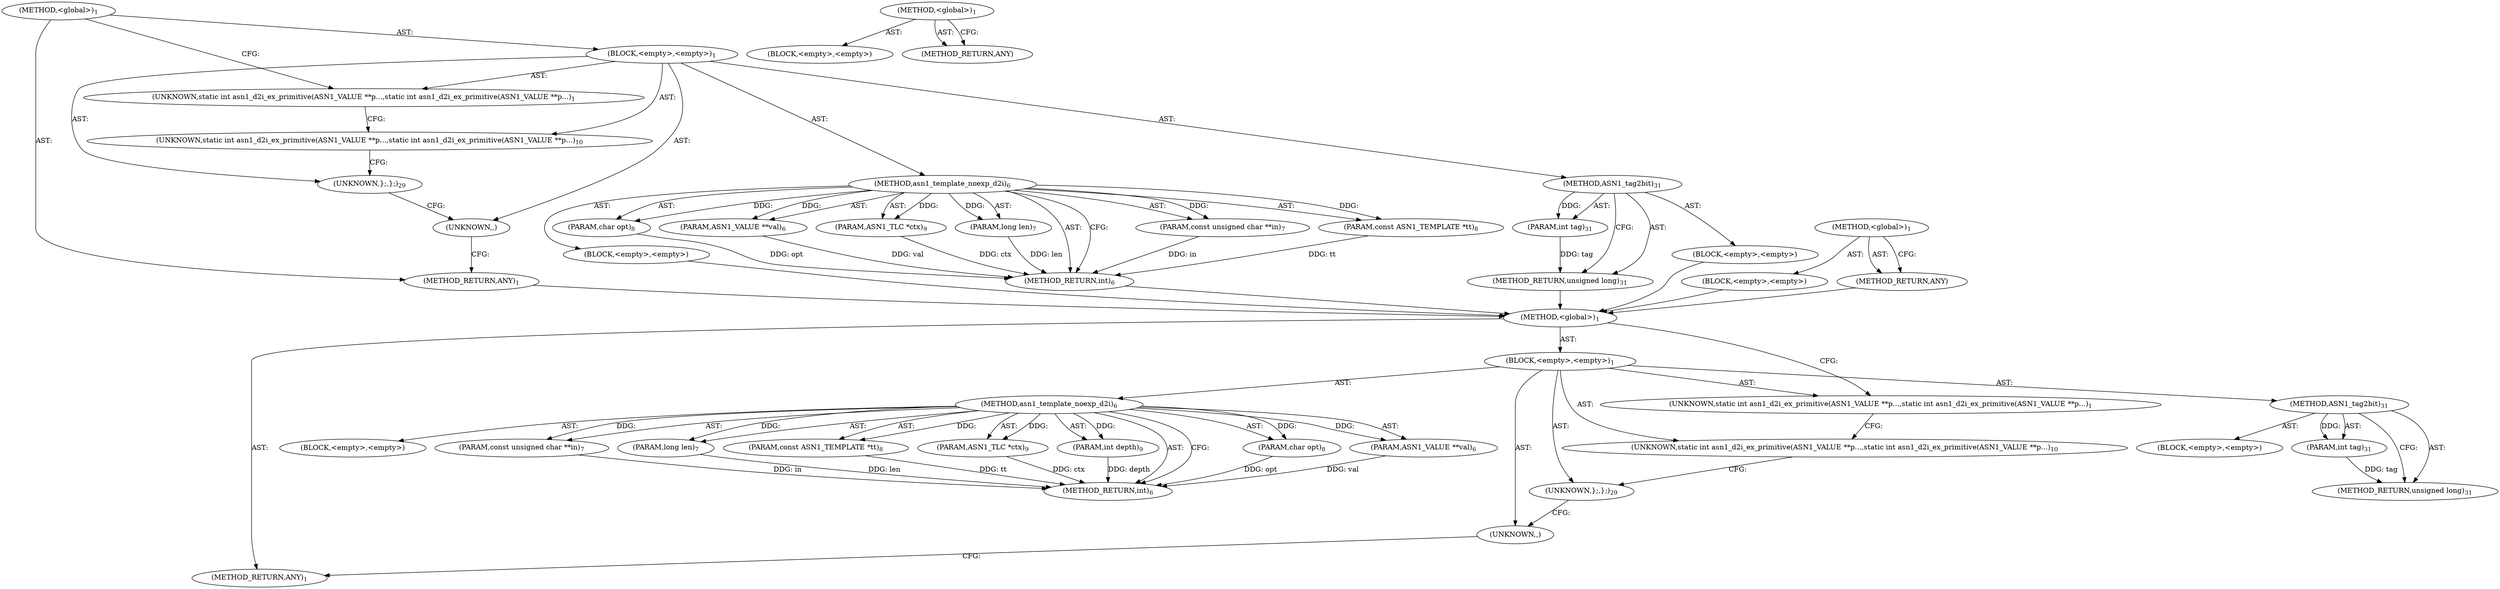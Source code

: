 digraph "ASN1_tag2bit" {
vulnerable_6 [label=<(METHOD,&lt;global&gt;)<SUB>1</SUB>>];
vulnerable_7 [label=<(BLOCK,&lt;empty&gt;,&lt;empty&gt;)<SUB>1</SUB>>];
vulnerable_8 [label=<(UNKNOWN,static int asn1_d2i_ex_primitive(ASN1_VALUE **p...,static int asn1_d2i_ex_primitive(ASN1_VALUE **p...)<SUB>1</SUB>>];
vulnerable_9 [label=<(METHOD,asn1_template_noexp_d2i)<SUB>6</SUB>>];
vulnerable_10 [label=<(PARAM,ASN1_VALUE **val)<SUB>6</SUB>>];
vulnerable_11 [label=<(PARAM,const unsigned char **in)<SUB>7</SUB>>];
vulnerable_12 [label=<(PARAM,long len)<SUB>7</SUB>>];
vulnerable_13 [label=<(PARAM,const ASN1_TEMPLATE *tt)<SUB>8</SUB>>];
vulnerable_14 [label=<(PARAM,char opt)<SUB>8</SUB>>];
vulnerable_15 [label=<(PARAM,ASN1_TLC *ctx)<SUB>9</SUB>>];
vulnerable_16 [label=<(BLOCK,&lt;empty&gt;,&lt;empty&gt;)>];
vulnerable_17 [label=<(METHOD_RETURN,int)<SUB>6</SUB>>];
vulnerable_19 [label=<(UNKNOWN,static int asn1_d2i_ex_primitive(ASN1_VALUE **p...,static int asn1_d2i_ex_primitive(ASN1_VALUE **p...)<SUB>10</SUB>>];
vulnerable_20 [label=<(UNKNOWN,};,};)<SUB>29</SUB>>];
vulnerable_21 [label=<(METHOD,ASN1_tag2bit)<SUB>31</SUB>>];
vulnerable_22 [label=<(PARAM,int tag)<SUB>31</SUB>>];
vulnerable_23 [label=<(BLOCK,&lt;empty&gt;,&lt;empty&gt;)>];
vulnerable_24 [label=<(METHOD_RETURN,unsigned long)<SUB>31</SUB>>];
vulnerable_26 [label=<(UNKNOWN,,)>];
vulnerable_27 [label=<(METHOD_RETURN,ANY)<SUB>1</SUB>>];
vulnerable_50 [label=<(METHOD,&lt;global&gt;)<SUB>1</SUB>>];
vulnerable_51 [label=<(BLOCK,&lt;empty&gt;,&lt;empty&gt;)>];
vulnerable_52 [label=<(METHOD_RETURN,ANY)>];
fixed_6 [label=<(METHOD,&lt;global&gt;)<SUB>1</SUB>>];
fixed_7 [label=<(BLOCK,&lt;empty&gt;,&lt;empty&gt;)<SUB>1</SUB>>];
fixed_8 [label=<(UNKNOWN,static int asn1_d2i_ex_primitive(ASN1_VALUE **p...,static int asn1_d2i_ex_primitive(ASN1_VALUE **p...)<SUB>1</SUB>>];
fixed_9 [label=<(METHOD,asn1_template_noexp_d2i)<SUB>6</SUB>>];
fixed_10 [label=<(PARAM,ASN1_VALUE **val)<SUB>6</SUB>>];
fixed_11 [label=<(PARAM,const unsigned char **in)<SUB>7</SUB>>];
fixed_12 [label=<(PARAM,long len)<SUB>7</SUB>>];
fixed_13 [label=<(PARAM,const ASN1_TEMPLATE *tt)<SUB>8</SUB>>];
fixed_14 [label=<(PARAM,char opt)<SUB>8</SUB>>];
fixed_15 [label=<(PARAM,ASN1_TLC *ctx)<SUB>9</SUB>>];
fixed_16 [label=<(PARAM,int depth)<SUB>9</SUB>>];
fixed_17 [label=<(BLOCK,&lt;empty&gt;,&lt;empty&gt;)>];
fixed_18 [label=<(METHOD_RETURN,int)<SUB>6</SUB>>];
fixed_20 [label=<(UNKNOWN,static int asn1_d2i_ex_primitive(ASN1_VALUE **p...,static int asn1_d2i_ex_primitive(ASN1_VALUE **p...)<SUB>10</SUB>>];
fixed_21 [label=<(UNKNOWN,};,};)<SUB>29</SUB>>];
fixed_22 [label=<(METHOD,ASN1_tag2bit)<SUB>31</SUB>>];
fixed_23 [label=<(PARAM,int tag)<SUB>31</SUB>>];
fixed_24 [label=<(BLOCK,&lt;empty&gt;,&lt;empty&gt;)>];
fixed_25 [label=<(METHOD_RETURN,unsigned long)<SUB>31</SUB>>];
fixed_27 [label=<(UNKNOWN,,)>];
fixed_28 [label=<(METHOD_RETURN,ANY)<SUB>1</SUB>>];
fixed_51 [label=<(METHOD,&lt;global&gt;)<SUB>1</SUB>>];
fixed_52 [label=<(BLOCK,&lt;empty&gt;,&lt;empty&gt;)>];
fixed_53 [label=<(METHOD_RETURN,ANY)>];
vulnerable_6 -> vulnerable_7  [key=0, label="AST: "];
vulnerable_6 -> vulnerable_27  [key=0, label="AST: "];
vulnerable_6 -> vulnerable_8  [key=0, label="CFG: "];
vulnerable_7 -> vulnerable_8  [key=0, label="AST: "];
vulnerable_7 -> vulnerable_9  [key=0, label="AST: "];
vulnerable_7 -> vulnerable_19  [key=0, label="AST: "];
vulnerable_7 -> vulnerable_20  [key=0, label="AST: "];
vulnerable_7 -> vulnerable_21  [key=0, label="AST: "];
vulnerable_7 -> vulnerable_26  [key=0, label="AST: "];
vulnerable_8 -> vulnerable_19  [key=0, label="CFG: "];
vulnerable_9 -> vulnerable_10  [key=0, label="AST: "];
vulnerable_9 -> vulnerable_10  [key=1, label="DDG: "];
vulnerable_9 -> vulnerable_11  [key=0, label="AST: "];
vulnerable_9 -> vulnerable_11  [key=1, label="DDG: "];
vulnerable_9 -> vulnerable_12  [key=0, label="AST: "];
vulnerable_9 -> vulnerable_12  [key=1, label="DDG: "];
vulnerable_9 -> vulnerable_13  [key=0, label="AST: "];
vulnerable_9 -> vulnerable_13  [key=1, label="DDG: "];
vulnerable_9 -> vulnerable_14  [key=0, label="AST: "];
vulnerable_9 -> vulnerable_14  [key=1, label="DDG: "];
vulnerable_9 -> vulnerable_15  [key=0, label="AST: "];
vulnerable_9 -> vulnerable_15  [key=1, label="DDG: "];
vulnerable_9 -> vulnerable_16  [key=0, label="AST: "];
vulnerable_9 -> vulnerable_17  [key=0, label="AST: "];
vulnerable_9 -> vulnerable_17  [key=1, label="CFG: "];
vulnerable_10 -> vulnerable_17  [key=0, label="DDG: val"];
vulnerable_11 -> vulnerable_17  [key=0, label="DDG: in"];
vulnerable_12 -> vulnerable_17  [key=0, label="DDG: len"];
vulnerable_13 -> vulnerable_17  [key=0, label="DDG: tt"];
vulnerable_14 -> vulnerable_17  [key=0, label="DDG: opt"];
vulnerable_15 -> vulnerable_17  [key=0, label="DDG: ctx"];
vulnerable_16 -> fixed_6  [key=0];
vulnerable_17 -> fixed_6  [key=0];
vulnerable_19 -> vulnerable_20  [key=0, label="CFG: "];
vulnerable_20 -> vulnerable_26  [key=0, label="CFG: "];
vulnerable_21 -> vulnerable_22  [key=0, label="AST: "];
vulnerable_21 -> vulnerable_22  [key=1, label="DDG: "];
vulnerable_21 -> vulnerable_23  [key=0, label="AST: "];
vulnerable_21 -> vulnerable_24  [key=0, label="AST: "];
vulnerable_21 -> vulnerable_24  [key=1, label="CFG: "];
vulnerable_22 -> vulnerable_24  [key=0, label="DDG: tag"];
vulnerable_23 -> fixed_6  [key=0];
vulnerable_24 -> fixed_6  [key=0];
vulnerable_26 -> vulnerable_27  [key=0, label="CFG: "];
vulnerable_27 -> fixed_6  [key=0];
vulnerable_50 -> vulnerable_51  [key=0, label="AST: "];
vulnerable_50 -> vulnerable_52  [key=0, label="AST: "];
vulnerable_50 -> vulnerable_52  [key=1, label="CFG: "];
vulnerable_51 -> fixed_6  [key=0];
vulnerable_52 -> fixed_6  [key=0];
fixed_6 -> fixed_7  [key=0, label="AST: "];
fixed_6 -> fixed_28  [key=0, label="AST: "];
fixed_6 -> fixed_8  [key=0, label="CFG: "];
fixed_7 -> fixed_8  [key=0, label="AST: "];
fixed_7 -> fixed_9  [key=0, label="AST: "];
fixed_7 -> fixed_20  [key=0, label="AST: "];
fixed_7 -> fixed_21  [key=0, label="AST: "];
fixed_7 -> fixed_22  [key=0, label="AST: "];
fixed_7 -> fixed_27  [key=0, label="AST: "];
fixed_8 -> fixed_20  [key=0, label="CFG: "];
fixed_9 -> fixed_10  [key=0, label="AST: "];
fixed_9 -> fixed_10  [key=1, label="DDG: "];
fixed_9 -> fixed_11  [key=0, label="AST: "];
fixed_9 -> fixed_11  [key=1, label="DDG: "];
fixed_9 -> fixed_12  [key=0, label="AST: "];
fixed_9 -> fixed_12  [key=1, label="DDG: "];
fixed_9 -> fixed_13  [key=0, label="AST: "];
fixed_9 -> fixed_13  [key=1, label="DDG: "];
fixed_9 -> fixed_14  [key=0, label="AST: "];
fixed_9 -> fixed_14  [key=1, label="DDG: "];
fixed_9 -> fixed_15  [key=0, label="AST: "];
fixed_9 -> fixed_15  [key=1, label="DDG: "];
fixed_9 -> fixed_16  [key=0, label="AST: "];
fixed_9 -> fixed_16  [key=1, label="DDG: "];
fixed_9 -> fixed_17  [key=0, label="AST: "];
fixed_9 -> fixed_18  [key=0, label="AST: "];
fixed_9 -> fixed_18  [key=1, label="CFG: "];
fixed_10 -> fixed_18  [key=0, label="DDG: val"];
fixed_11 -> fixed_18  [key=0, label="DDG: in"];
fixed_12 -> fixed_18  [key=0, label="DDG: len"];
fixed_13 -> fixed_18  [key=0, label="DDG: tt"];
fixed_14 -> fixed_18  [key=0, label="DDG: opt"];
fixed_15 -> fixed_18  [key=0, label="DDG: ctx"];
fixed_16 -> fixed_18  [key=0, label="DDG: depth"];
fixed_20 -> fixed_21  [key=0, label="CFG: "];
fixed_21 -> fixed_27  [key=0, label="CFG: "];
fixed_22 -> fixed_23  [key=0, label="AST: "];
fixed_22 -> fixed_23  [key=1, label="DDG: "];
fixed_22 -> fixed_24  [key=0, label="AST: "];
fixed_22 -> fixed_25  [key=0, label="AST: "];
fixed_22 -> fixed_25  [key=1, label="CFG: "];
fixed_23 -> fixed_25  [key=0, label="DDG: tag"];
fixed_27 -> fixed_28  [key=0, label="CFG: "];
fixed_51 -> fixed_52  [key=0, label="AST: "];
fixed_51 -> fixed_53  [key=0, label="AST: "];
fixed_51 -> fixed_53  [key=1, label="CFG: "];
}

